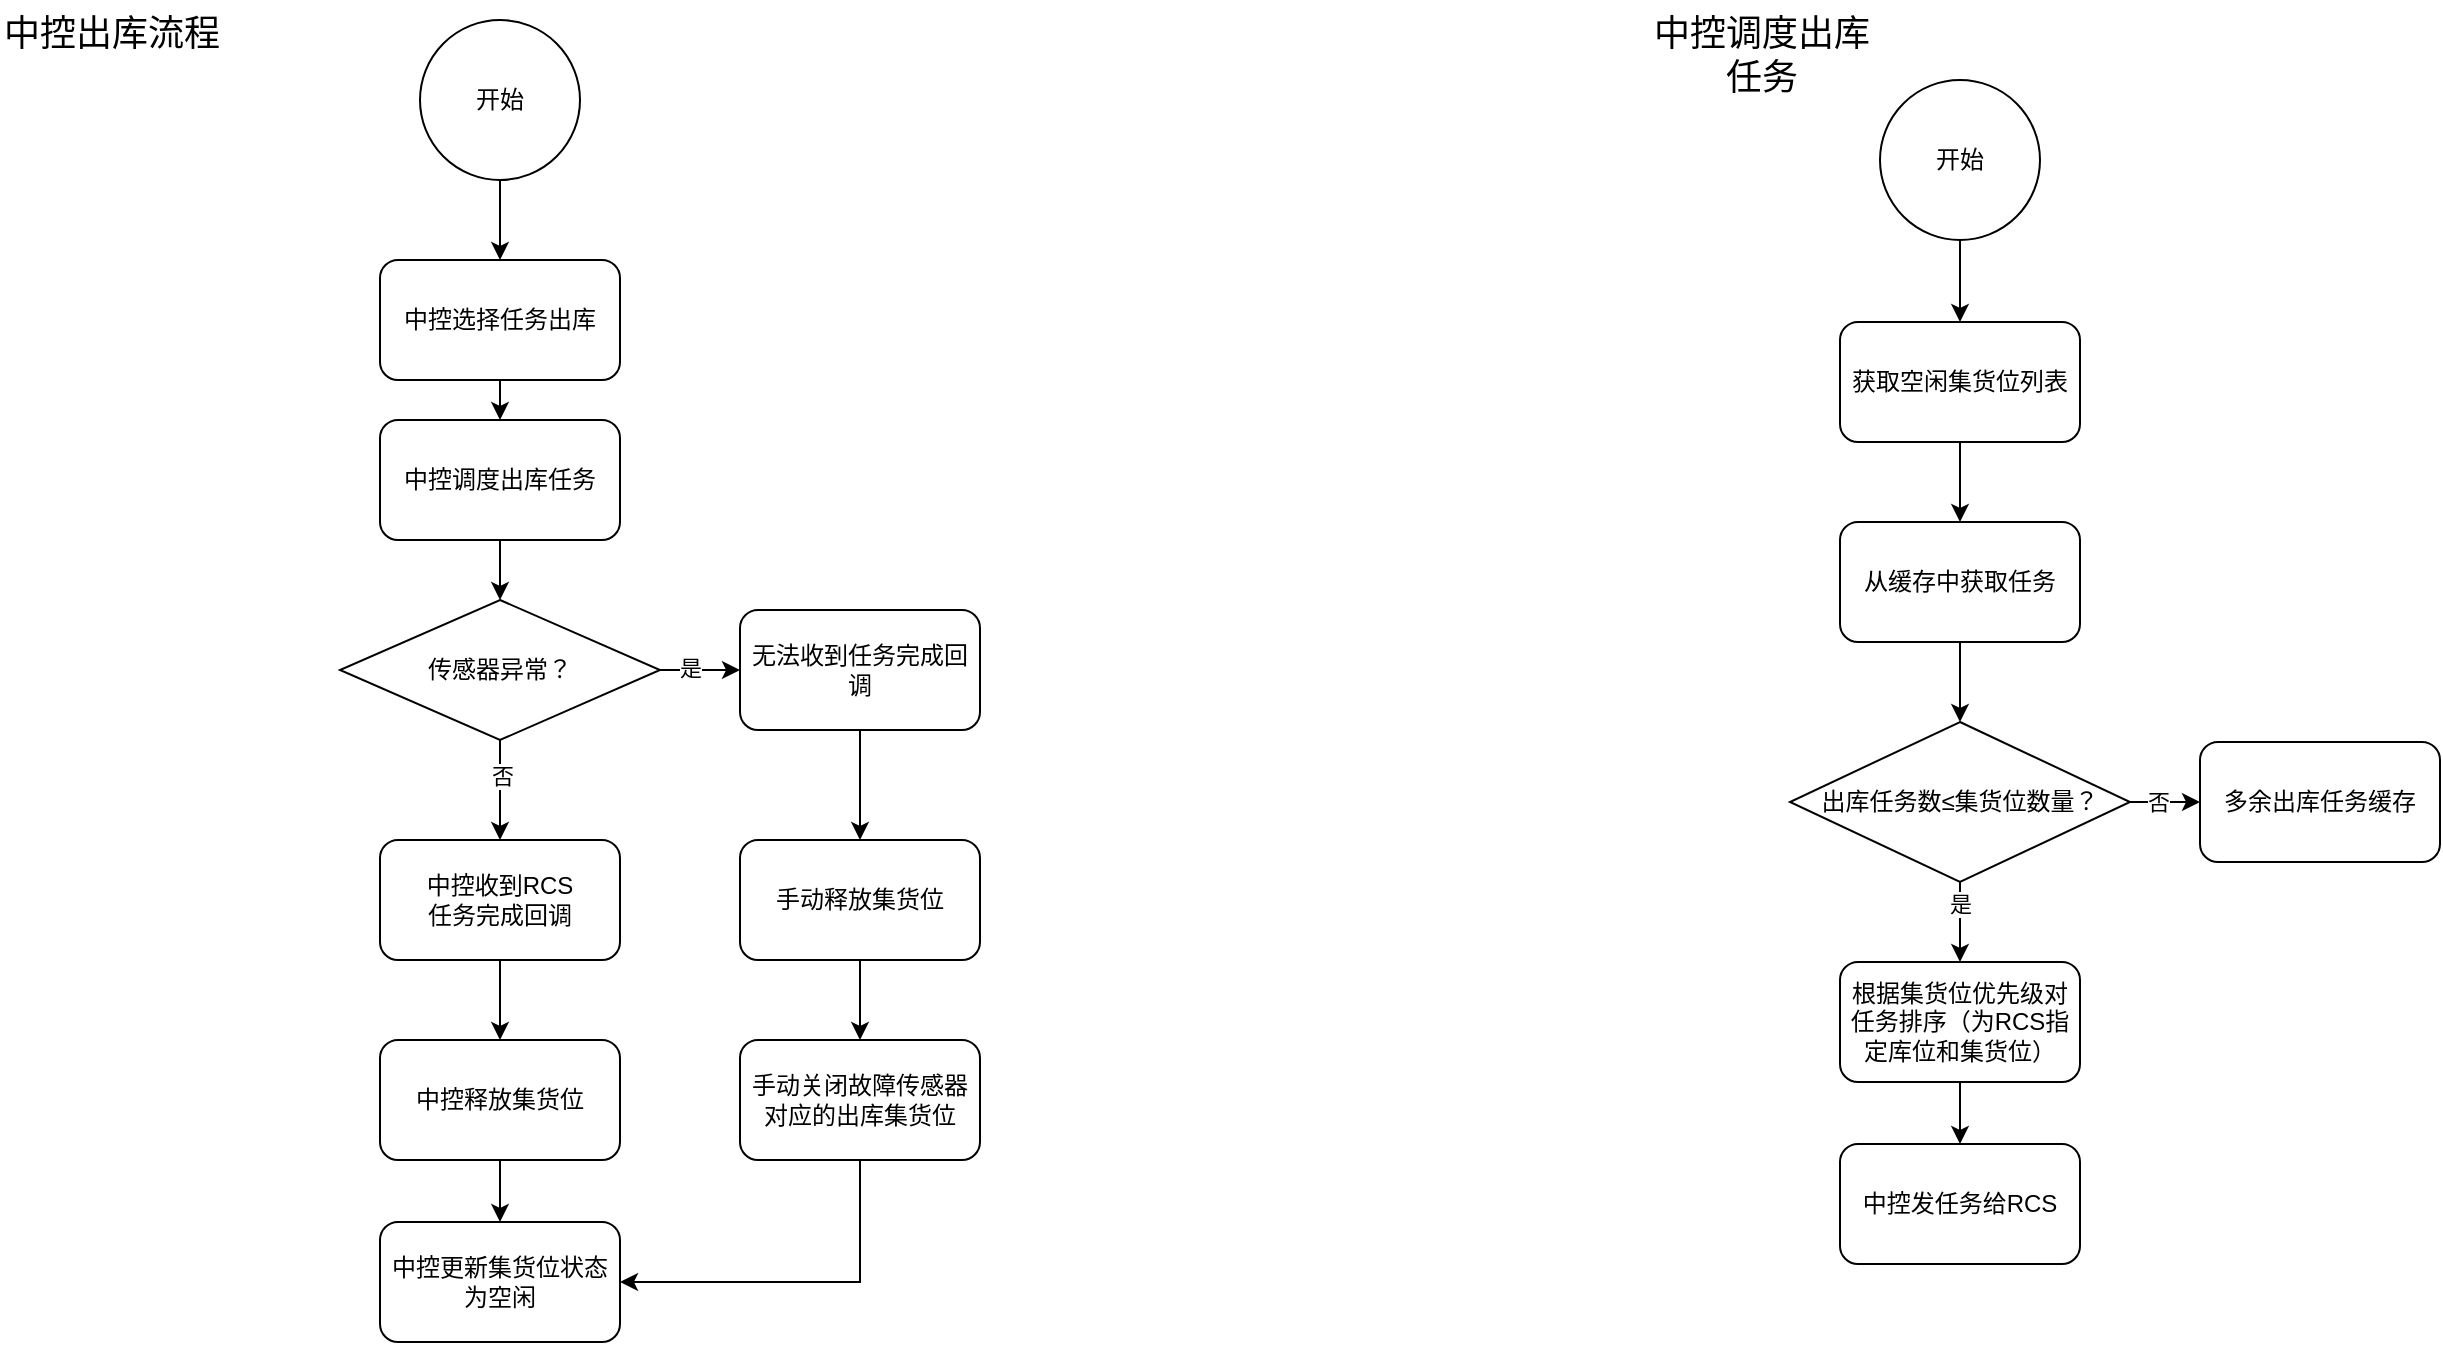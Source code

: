 <mxfile version="17.1.3" type="github">
  <diagram id="cRzlzBvyMLGwdJzJPwRj" name="Page-1">
    <mxGraphModel dx="1640" dy="454" grid="1" gridSize="10" guides="1" tooltips="1" connect="1" arrows="1" fold="1" page="1" pageScale="1" pageWidth="827" pageHeight="1169" math="0" shadow="0">
      <root>
        <mxCell id="0" />
        <mxCell id="1" parent="0" />
        <mxCell id="N3w-Lasd4Tz9Ui_GBEL--3" style="edgeStyle=orthogonalEdgeStyle;rounded=0;orthogonalLoop=1;jettySize=auto;html=1;exitX=0.5;exitY=1;exitDx=0;exitDy=0;entryX=0.5;entryY=0;entryDx=0;entryDy=0;" parent="1" source="N3w-Lasd4Tz9Ui_GBEL--1" target="N3w-Lasd4Tz9Ui_GBEL--2" edge="1">
          <mxGeometry relative="1" as="geometry" />
        </mxCell>
        <mxCell id="N3w-Lasd4Tz9Ui_GBEL--1" value="开始" style="ellipse;whiteSpace=wrap;html=1;aspect=fixed;" parent="1" vertex="1">
          <mxGeometry x="-440" y="89" width="80" height="80" as="geometry" />
        </mxCell>
        <mxCell id="N3w-Lasd4Tz9Ui_GBEL--5" style="edgeStyle=orthogonalEdgeStyle;rounded=0;orthogonalLoop=1;jettySize=auto;html=1;exitX=0.5;exitY=1;exitDx=0;exitDy=0;entryX=0.5;entryY=0;entryDx=0;entryDy=0;" parent="1" source="N3w-Lasd4Tz9Ui_GBEL--2" target="N3w-Lasd4Tz9Ui_GBEL--4" edge="1">
          <mxGeometry relative="1" as="geometry" />
        </mxCell>
        <mxCell id="N3w-Lasd4Tz9Ui_GBEL--2" value="中控选择任务出库" style="rounded=1;whiteSpace=wrap;html=1;" parent="1" vertex="1">
          <mxGeometry x="-460" y="209" width="120" height="60" as="geometry" />
        </mxCell>
        <mxCell id="N3w-Lasd4Tz9Ui_GBEL--58" style="edgeStyle=orthogonalEdgeStyle;rounded=0;orthogonalLoop=1;jettySize=auto;html=1;exitX=0.5;exitY=1;exitDx=0;exitDy=0;entryX=0.5;entryY=0;entryDx=0;entryDy=0;" parent="1" source="N3w-Lasd4Tz9Ui_GBEL--4" target="N3w-Lasd4Tz9Ui_GBEL--56" edge="1">
          <mxGeometry relative="1" as="geometry" />
        </mxCell>
        <mxCell id="N3w-Lasd4Tz9Ui_GBEL--4" value="中控调度出库任务" style="rounded=1;whiteSpace=wrap;html=1;" parent="1" vertex="1">
          <mxGeometry x="-460" y="289" width="120" height="60" as="geometry" />
        </mxCell>
        <mxCell id="N3w-Lasd4Tz9Ui_GBEL--54" style="edgeStyle=orthogonalEdgeStyle;rounded=0;orthogonalLoop=1;jettySize=auto;html=1;exitX=0.5;exitY=1;exitDx=0;exitDy=0;entryX=0.5;entryY=0;entryDx=0;entryDy=0;" parent="1" source="N3w-Lasd4Tz9Ui_GBEL--9" target="N3w-Lasd4Tz9Ui_GBEL--53" edge="1">
          <mxGeometry relative="1" as="geometry" />
        </mxCell>
        <mxCell id="N3w-Lasd4Tz9Ui_GBEL--9" value="中控释放集货位" style="rounded=1;whiteSpace=wrap;html=1;" parent="1" vertex="1">
          <mxGeometry x="-460" y="599" width="120" height="60" as="geometry" />
        </mxCell>
        <mxCell id="N3w-Lasd4Tz9Ui_GBEL--16" value="&lt;div style=&quot;text-align: center&quot;&gt;&lt;span&gt;&lt;font face=&quot;helvetica&quot; style=&quot;font-size: 18px&quot;&gt;中控调度出库任务&lt;/font&gt;&lt;/span&gt;&lt;/div&gt;" style="text;whiteSpace=wrap;html=1;" parent="1" vertex="1">
          <mxGeometry x="170" y="79" width="120" height="30" as="geometry" />
        </mxCell>
        <mxCell id="N3w-Lasd4Tz9Ui_GBEL--17" value="&lt;div style=&quot;text-align: center&quot;&gt;&lt;span&gt;&lt;font face=&quot;helvetica&quot; style=&quot;font-size: 18px&quot;&gt;中控出库流程&lt;/font&gt;&lt;/span&gt;&lt;/div&gt;" style="text;whiteSpace=wrap;html=1;" parent="1" vertex="1">
          <mxGeometry x="-650" y="79" width="120" height="30" as="geometry" />
        </mxCell>
        <mxCell id="N3w-Lasd4Tz9Ui_GBEL--20" style="edgeStyle=orthogonalEdgeStyle;rounded=0;orthogonalLoop=1;jettySize=auto;html=1;exitX=0.5;exitY=1;exitDx=0;exitDy=0;entryX=0.5;entryY=0;entryDx=0;entryDy=0;" parent="1" source="N3w-Lasd4Tz9Ui_GBEL--18" target="N3w-Lasd4Tz9Ui_GBEL--42" edge="1">
          <mxGeometry relative="1" as="geometry">
            <mxPoint x="329.49" y="226.88" as="targetPoint" />
          </mxGeometry>
        </mxCell>
        <mxCell id="N3w-Lasd4Tz9Ui_GBEL--18" value="开始" style="ellipse;whiteSpace=wrap;html=1;aspect=fixed;" parent="1" vertex="1">
          <mxGeometry x="290" y="119" width="80" height="80" as="geometry" />
        </mxCell>
        <mxCell id="N3w-Lasd4Tz9Ui_GBEL--24" style="edgeStyle=orthogonalEdgeStyle;rounded=0;orthogonalLoop=1;jettySize=auto;html=1;exitX=1;exitY=0.5;exitDx=0;exitDy=0;entryX=0;entryY=0.5;entryDx=0;entryDy=0;" parent="1" source="N3w-Lasd4Tz9Ui_GBEL--21" target="N3w-Lasd4Tz9Ui_GBEL--23" edge="1">
          <mxGeometry relative="1" as="geometry" />
        </mxCell>
        <mxCell id="N3w-Lasd4Tz9Ui_GBEL--27" value="否" style="edgeLabel;html=1;align=center;verticalAlign=middle;resizable=0;points=[];" parent="N3w-Lasd4Tz9Ui_GBEL--24" vertex="1" connectable="0">
          <mxGeometry x="-0.228" relative="1" as="geometry">
            <mxPoint as="offset" />
          </mxGeometry>
        </mxCell>
        <mxCell id="N3w-Lasd4Tz9Ui_GBEL--26" style="edgeStyle=orthogonalEdgeStyle;rounded=0;orthogonalLoop=1;jettySize=auto;html=1;exitX=0.5;exitY=1;exitDx=0;exitDy=0;entryX=0.5;entryY=0;entryDx=0;entryDy=0;" parent="1" source="N3w-Lasd4Tz9Ui_GBEL--21" target="N3w-Lasd4Tz9Ui_GBEL--29" edge="1">
          <mxGeometry relative="1" as="geometry">
            <mxPoint x="330" y="560" as="targetPoint" />
          </mxGeometry>
        </mxCell>
        <mxCell id="N3w-Lasd4Tz9Ui_GBEL--28" value="是" style="edgeLabel;html=1;align=center;verticalAlign=middle;resizable=0;points=[];" parent="N3w-Lasd4Tz9Ui_GBEL--26" vertex="1" connectable="0">
          <mxGeometry x="-0.731" y="1" relative="1" as="geometry">
            <mxPoint x="-1" y="5" as="offset" />
          </mxGeometry>
        </mxCell>
        <mxCell id="N3w-Lasd4Tz9Ui_GBEL--21" value="出库任务数≤集货位数量？" style="rhombus;whiteSpace=wrap;html=1;" parent="1" vertex="1">
          <mxGeometry x="245" y="440" width="170" height="80" as="geometry" />
        </mxCell>
        <mxCell id="N3w-Lasd4Tz9Ui_GBEL--23" value="多余出库任务缓存" style="rounded=1;whiteSpace=wrap;html=1;" parent="1" vertex="1">
          <mxGeometry x="450" y="450" width="120" height="60" as="geometry" />
        </mxCell>
        <mxCell id="N3w-Lasd4Tz9Ui_GBEL--31" style="edgeStyle=orthogonalEdgeStyle;rounded=0;orthogonalLoop=1;jettySize=auto;html=1;exitX=0.5;exitY=1;exitDx=0;exitDy=0;entryX=0.5;entryY=0;entryDx=0;entryDy=0;" parent="1" source="N3w-Lasd4Tz9Ui_GBEL--29" target="N3w-Lasd4Tz9Ui_GBEL--30" edge="1">
          <mxGeometry relative="1" as="geometry" />
        </mxCell>
        <mxCell id="N3w-Lasd4Tz9Ui_GBEL--29" value="根据集货位优先级对任务排序（为RCS指定库位和集货位）" style="rounded=1;whiteSpace=wrap;html=1;" parent="1" vertex="1">
          <mxGeometry x="270" y="560" width="120" height="60" as="geometry" />
        </mxCell>
        <mxCell id="N3w-Lasd4Tz9Ui_GBEL--30" value="中控发任务给RCS" style="rounded=1;whiteSpace=wrap;html=1;" parent="1" vertex="1">
          <mxGeometry x="270" y="651" width="120" height="60" as="geometry" />
        </mxCell>
        <mxCell id="N3w-Lasd4Tz9Ui_GBEL--39" style="edgeStyle=orthogonalEdgeStyle;rounded=0;orthogonalLoop=1;jettySize=auto;html=1;exitX=1;exitY=0.5;exitDx=0;exitDy=0;entryX=0;entryY=0.5;entryDx=0;entryDy=0;" parent="1" edge="1">
          <mxGeometry relative="1" as="geometry">
            <mxPoint x="605" y="270" as="sourcePoint" />
          </mxGeometry>
        </mxCell>
        <mxCell id="N3w-Lasd4Tz9Ui_GBEL--47" style="edgeStyle=orthogonalEdgeStyle;rounded=0;orthogonalLoop=1;jettySize=auto;html=1;exitX=0.5;exitY=1;exitDx=0;exitDy=0;entryX=0.5;entryY=0;entryDx=0;entryDy=0;" parent="1" source="N3w-Lasd4Tz9Ui_GBEL--42" target="N3w-Lasd4Tz9Ui_GBEL--48" edge="1">
          <mxGeometry relative="1" as="geometry">
            <mxPoint x="330" y="330" as="targetPoint" />
          </mxGeometry>
        </mxCell>
        <mxCell id="N3w-Lasd4Tz9Ui_GBEL--42" value="获取空闲集货位列表" style="rounded=1;whiteSpace=wrap;html=1;" parent="1" vertex="1">
          <mxGeometry x="270" y="240" width="120" height="60" as="geometry" />
        </mxCell>
        <mxCell id="N3w-Lasd4Tz9Ui_GBEL--52" style="edgeStyle=orthogonalEdgeStyle;rounded=0;orthogonalLoop=1;jettySize=auto;html=1;exitX=0.5;exitY=1;exitDx=0;exitDy=0;entryX=0.5;entryY=0;entryDx=0;entryDy=0;" parent="1" source="N3w-Lasd4Tz9Ui_GBEL--48" target="N3w-Lasd4Tz9Ui_GBEL--21" edge="1">
          <mxGeometry relative="1" as="geometry" />
        </mxCell>
        <mxCell id="N3w-Lasd4Tz9Ui_GBEL--48" value="从缓存中获取任务" style="rounded=1;whiteSpace=wrap;html=1;" parent="1" vertex="1">
          <mxGeometry x="270" y="340" width="120" height="60" as="geometry" />
        </mxCell>
        <mxCell id="N3w-Lasd4Tz9Ui_GBEL--53" value="中控更新集货位状态为空闲" style="rounded=1;whiteSpace=wrap;html=1;" parent="1" vertex="1">
          <mxGeometry x="-460" y="690" width="120" height="60" as="geometry" />
        </mxCell>
        <mxCell id="N3w-Lasd4Tz9Ui_GBEL--60" style="edgeStyle=orthogonalEdgeStyle;rounded=0;orthogonalLoop=1;jettySize=auto;html=1;exitX=0.5;exitY=1;exitDx=0;exitDy=0;entryX=0.5;entryY=0;entryDx=0;entryDy=0;" parent="1" source="N3w-Lasd4Tz9Ui_GBEL--56" target="N3w-Lasd4Tz9Ui_GBEL--59" edge="1">
          <mxGeometry relative="1" as="geometry" />
        </mxCell>
        <mxCell id="N3w-Lasd4Tz9Ui_GBEL--61" value="否" style="edgeLabel;html=1;align=center;verticalAlign=middle;resizable=0;points=[];" parent="N3w-Lasd4Tz9Ui_GBEL--60" vertex="1" connectable="0">
          <mxGeometry x="-0.28" y="1" relative="1" as="geometry">
            <mxPoint as="offset" />
          </mxGeometry>
        </mxCell>
        <mxCell id="N3w-Lasd4Tz9Ui_GBEL--64" style="edgeStyle=orthogonalEdgeStyle;rounded=0;orthogonalLoop=1;jettySize=auto;html=1;exitX=1;exitY=0.5;exitDx=0;exitDy=0;entryX=0;entryY=0.5;entryDx=0;entryDy=0;" parent="1" source="N3w-Lasd4Tz9Ui_GBEL--56" target="N3w-Lasd4Tz9Ui_GBEL--63" edge="1">
          <mxGeometry relative="1" as="geometry" />
        </mxCell>
        <mxCell id="N3w-Lasd4Tz9Ui_GBEL--65" value="是" style="edgeLabel;html=1;align=center;verticalAlign=middle;resizable=0;points=[];" parent="N3w-Lasd4Tz9Ui_GBEL--64" vertex="1" connectable="0">
          <mxGeometry x="-0.283" y="1" relative="1" as="geometry">
            <mxPoint as="offset" />
          </mxGeometry>
        </mxCell>
        <mxCell id="N3w-Lasd4Tz9Ui_GBEL--56" value="传感器异常？" style="rhombus;whiteSpace=wrap;html=1;" parent="1" vertex="1">
          <mxGeometry x="-480" y="379" width="160" height="70" as="geometry" />
        </mxCell>
        <mxCell id="N3w-Lasd4Tz9Ui_GBEL--62" style="edgeStyle=orthogonalEdgeStyle;rounded=0;orthogonalLoop=1;jettySize=auto;html=1;exitX=0.5;exitY=1;exitDx=0;exitDy=0;entryX=0.5;entryY=0;entryDx=0;entryDy=0;" parent="1" source="N3w-Lasd4Tz9Ui_GBEL--59" target="N3w-Lasd4Tz9Ui_GBEL--9" edge="1">
          <mxGeometry relative="1" as="geometry" />
        </mxCell>
        <mxCell id="N3w-Lasd4Tz9Ui_GBEL--59" value="中控收到RCS&lt;br&gt;任务完成回调" style="rounded=1;whiteSpace=wrap;html=1;" parent="1" vertex="1">
          <mxGeometry x="-460" y="499" width="120" height="60" as="geometry" />
        </mxCell>
        <mxCell id="N3w-Lasd4Tz9Ui_GBEL--67" style="edgeStyle=orthogonalEdgeStyle;rounded=0;orthogonalLoop=1;jettySize=auto;html=1;exitX=0.5;exitY=1;exitDx=0;exitDy=0;entryX=0.5;entryY=0;entryDx=0;entryDy=0;" parent="1" source="N3w-Lasd4Tz9Ui_GBEL--63" target="N3w-Lasd4Tz9Ui_GBEL--66" edge="1">
          <mxGeometry relative="1" as="geometry" />
        </mxCell>
        <mxCell id="N3w-Lasd4Tz9Ui_GBEL--63" value="无法收到任务完成回调" style="rounded=1;whiteSpace=wrap;html=1;" parent="1" vertex="1">
          <mxGeometry x="-280" y="384" width="120" height="60" as="geometry" />
        </mxCell>
        <mxCell id="1XdYHk9GoFmt2zoT3gbZ-2" style="edgeStyle=orthogonalEdgeStyle;rounded=0;orthogonalLoop=1;jettySize=auto;html=1;exitX=0.5;exitY=1;exitDx=0;exitDy=0;entryX=0.5;entryY=0;entryDx=0;entryDy=0;" parent="1" source="N3w-Lasd4Tz9Ui_GBEL--66" target="1XdYHk9GoFmt2zoT3gbZ-1" edge="1">
          <mxGeometry relative="1" as="geometry" />
        </mxCell>
        <mxCell id="N3w-Lasd4Tz9Ui_GBEL--66" value="手动释放集货位" style="rounded=1;whiteSpace=wrap;html=1;" parent="1" vertex="1">
          <mxGeometry x="-280" y="499" width="120" height="60" as="geometry" />
        </mxCell>
        <mxCell id="1XdYHk9GoFmt2zoT3gbZ-3" style="edgeStyle=orthogonalEdgeStyle;rounded=0;orthogonalLoop=1;jettySize=auto;html=1;exitX=0.5;exitY=1;exitDx=0;exitDy=0;entryX=1;entryY=0.5;entryDx=0;entryDy=0;" parent="1" source="1XdYHk9GoFmt2zoT3gbZ-1" target="N3w-Lasd4Tz9Ui_GBEL--53" edge="1">
          <mxGeometry relative="1" as="geometry" />
        </mxCell>
        <mxCell id="1XdYHk9GoFmt2zoT3gbZ-1" value="手动关闭故障传感器对应的出库集货位" style="rounded=1;whiteSpace=wrap;html=1;" parent="1" vertex="1">
          <mxGeometry x="-280" y="599" width="120" height="60" as="geometry" />
        </mxCell>
      </root>
    </mxGraphModel>
  </diagram>
</mxfile>
